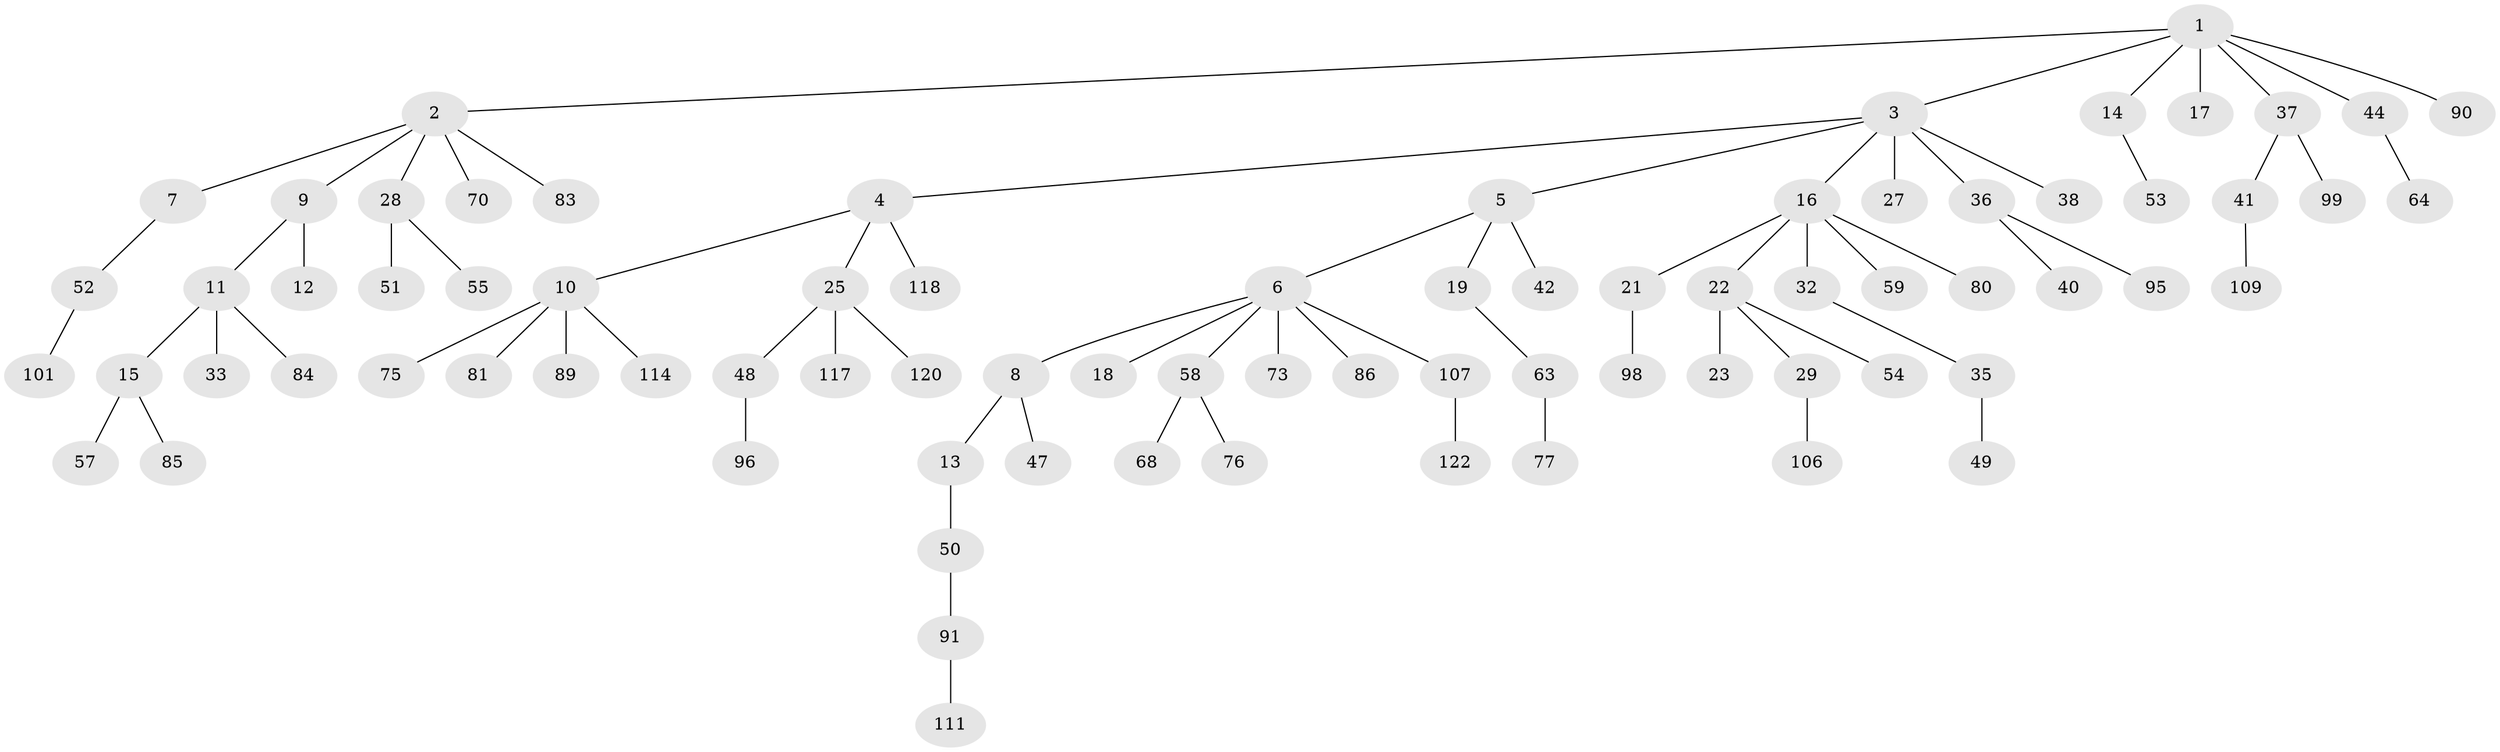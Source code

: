 // original degree distribution, {7: 0.02459016393442623, 6: 0.01639344262295082, 4: 0.07377049180327869, 5: 0.01639344262295082, 2: 0.30327868852459017, 1: 0.48360655737704916, 3: 0.08196721311475409}
// Generated by graph-tools (version 1.1) at 2025/42/03/06/25 10:42:04]
// undirected, 79 vertices, 78 edges
graph export_dot {
graph [start="1"]
  node [color=gray90,style=filled];
  1 [super="+34"];
  2 [super="+62"];
  3 [super="+30"];
  4 [super="+82"];
  5 [super="+61"];
  6 [super="+39"];
  7 [super="+24"];
  8 [super="+46"];
  9 [super="+93"];
  10 [super="+26"];
  11 [super="+20"];
  12;
  13;
  14 [super="+60"];
  15 [super="+45"];
  16 [super="+79"];
  17 [super="+103"];
  18;
  19;
  21 [super="+31"];
  22 [super="+108"];
  23;
  25 [super="+113"];
  27;
  28;
  29 [super="+67"];
  32;
  33;
  35 [super="+43"];
  36 [super="+119"];
  37 [super="+56"];
  38;
  40 [super="+97"];
  41;
  42 [super="+105"];
  44;
  47 [super="+87"];
  48 [super="+88"];
  49;
  50 [super="+72"];
  51 [super="+71"];
  52 [super="+78"];
  53 [super="+69"];
  54;
  55 [super="+115"];
  57 [super="+65"];
  58 [super="+66"];
  59 [super="+110"];
  63 [super="+74"];
  64 [super="+104"];
  68 [super="+102"];
  70;
  73 [super="+121"];
  75 [super="+94"];
  76;
  77;
  80;
  81;
  83;
  84;
  85;
  86;
  89;
  90;
  91 [super="+92"];
  95;
  96;
  98 [super="+100"];
  99;
  101;
  106 [super="+112"];
  107;
  109 [super="+116"];
  111;
  114;
  117;
  118;
  120;
  122;
  1 -- 2;
  1 -- 3;
  1 -- 14;
  1 -- 17;
  1 -- 37;
  1 -- 90;
  1 -- 44;
  2 -- 7;
  2 -- 9;
  2 -- 28;
  2 -- 70;
  2 -- 83;
  3 -- 4;
  3 -- 5;
  3 -- 16;
  3 -- 27;
  3 -- 36;
  3 -- 38;
  4 -- 10;
  4 -- 25;
  4 -- 118;
  5 -- 6;
  5 -- 19;
  5 -- 42;
  6 -- 8;
  6 -- 18;
  6 -- 58;
  6 -- 73;
  6 -- 86;
  6 -- 107;
  7 -- 52;
  8 -- 13;
  8 -- 47;
  9 -- 11;
  9 -- 12;
  10 -- 81;
  10 -- 89;
  10 -- 75;
  10 -- 114;
  11 -- 15;
  11 -- 84;
  11 -- 33;
  13 -- 50;
  14 -- 53;
  15 -- 57;
  15 -- 85;
  16 -- 21;
  16 -- 22;
  16 -- 32;
  16 -- 59;
  16 -- 80;
  19 -- 63;
  21 -- 98;
  22 -- 23;
  22 -- 29;
  22 -- 54;
  25 -- 48;
  25 -- 117;
  25 -- 120;
  28 -- 51;
  28 -- 55;
  29 -- 106;
  32 -- 35;
  35 -- 49;
  36 -- 40;
  36 -- 95;
  37 -- 41;
  37 -- 99;
  41 -- 109;
  44 -- 64;
  48 -- 96;
  50 -- 91;
  52 -- 101;
  58 -- 68;
  58 -- 76;
  63 -- 77;
  91 -- 111;
  107 -- 122;
}
